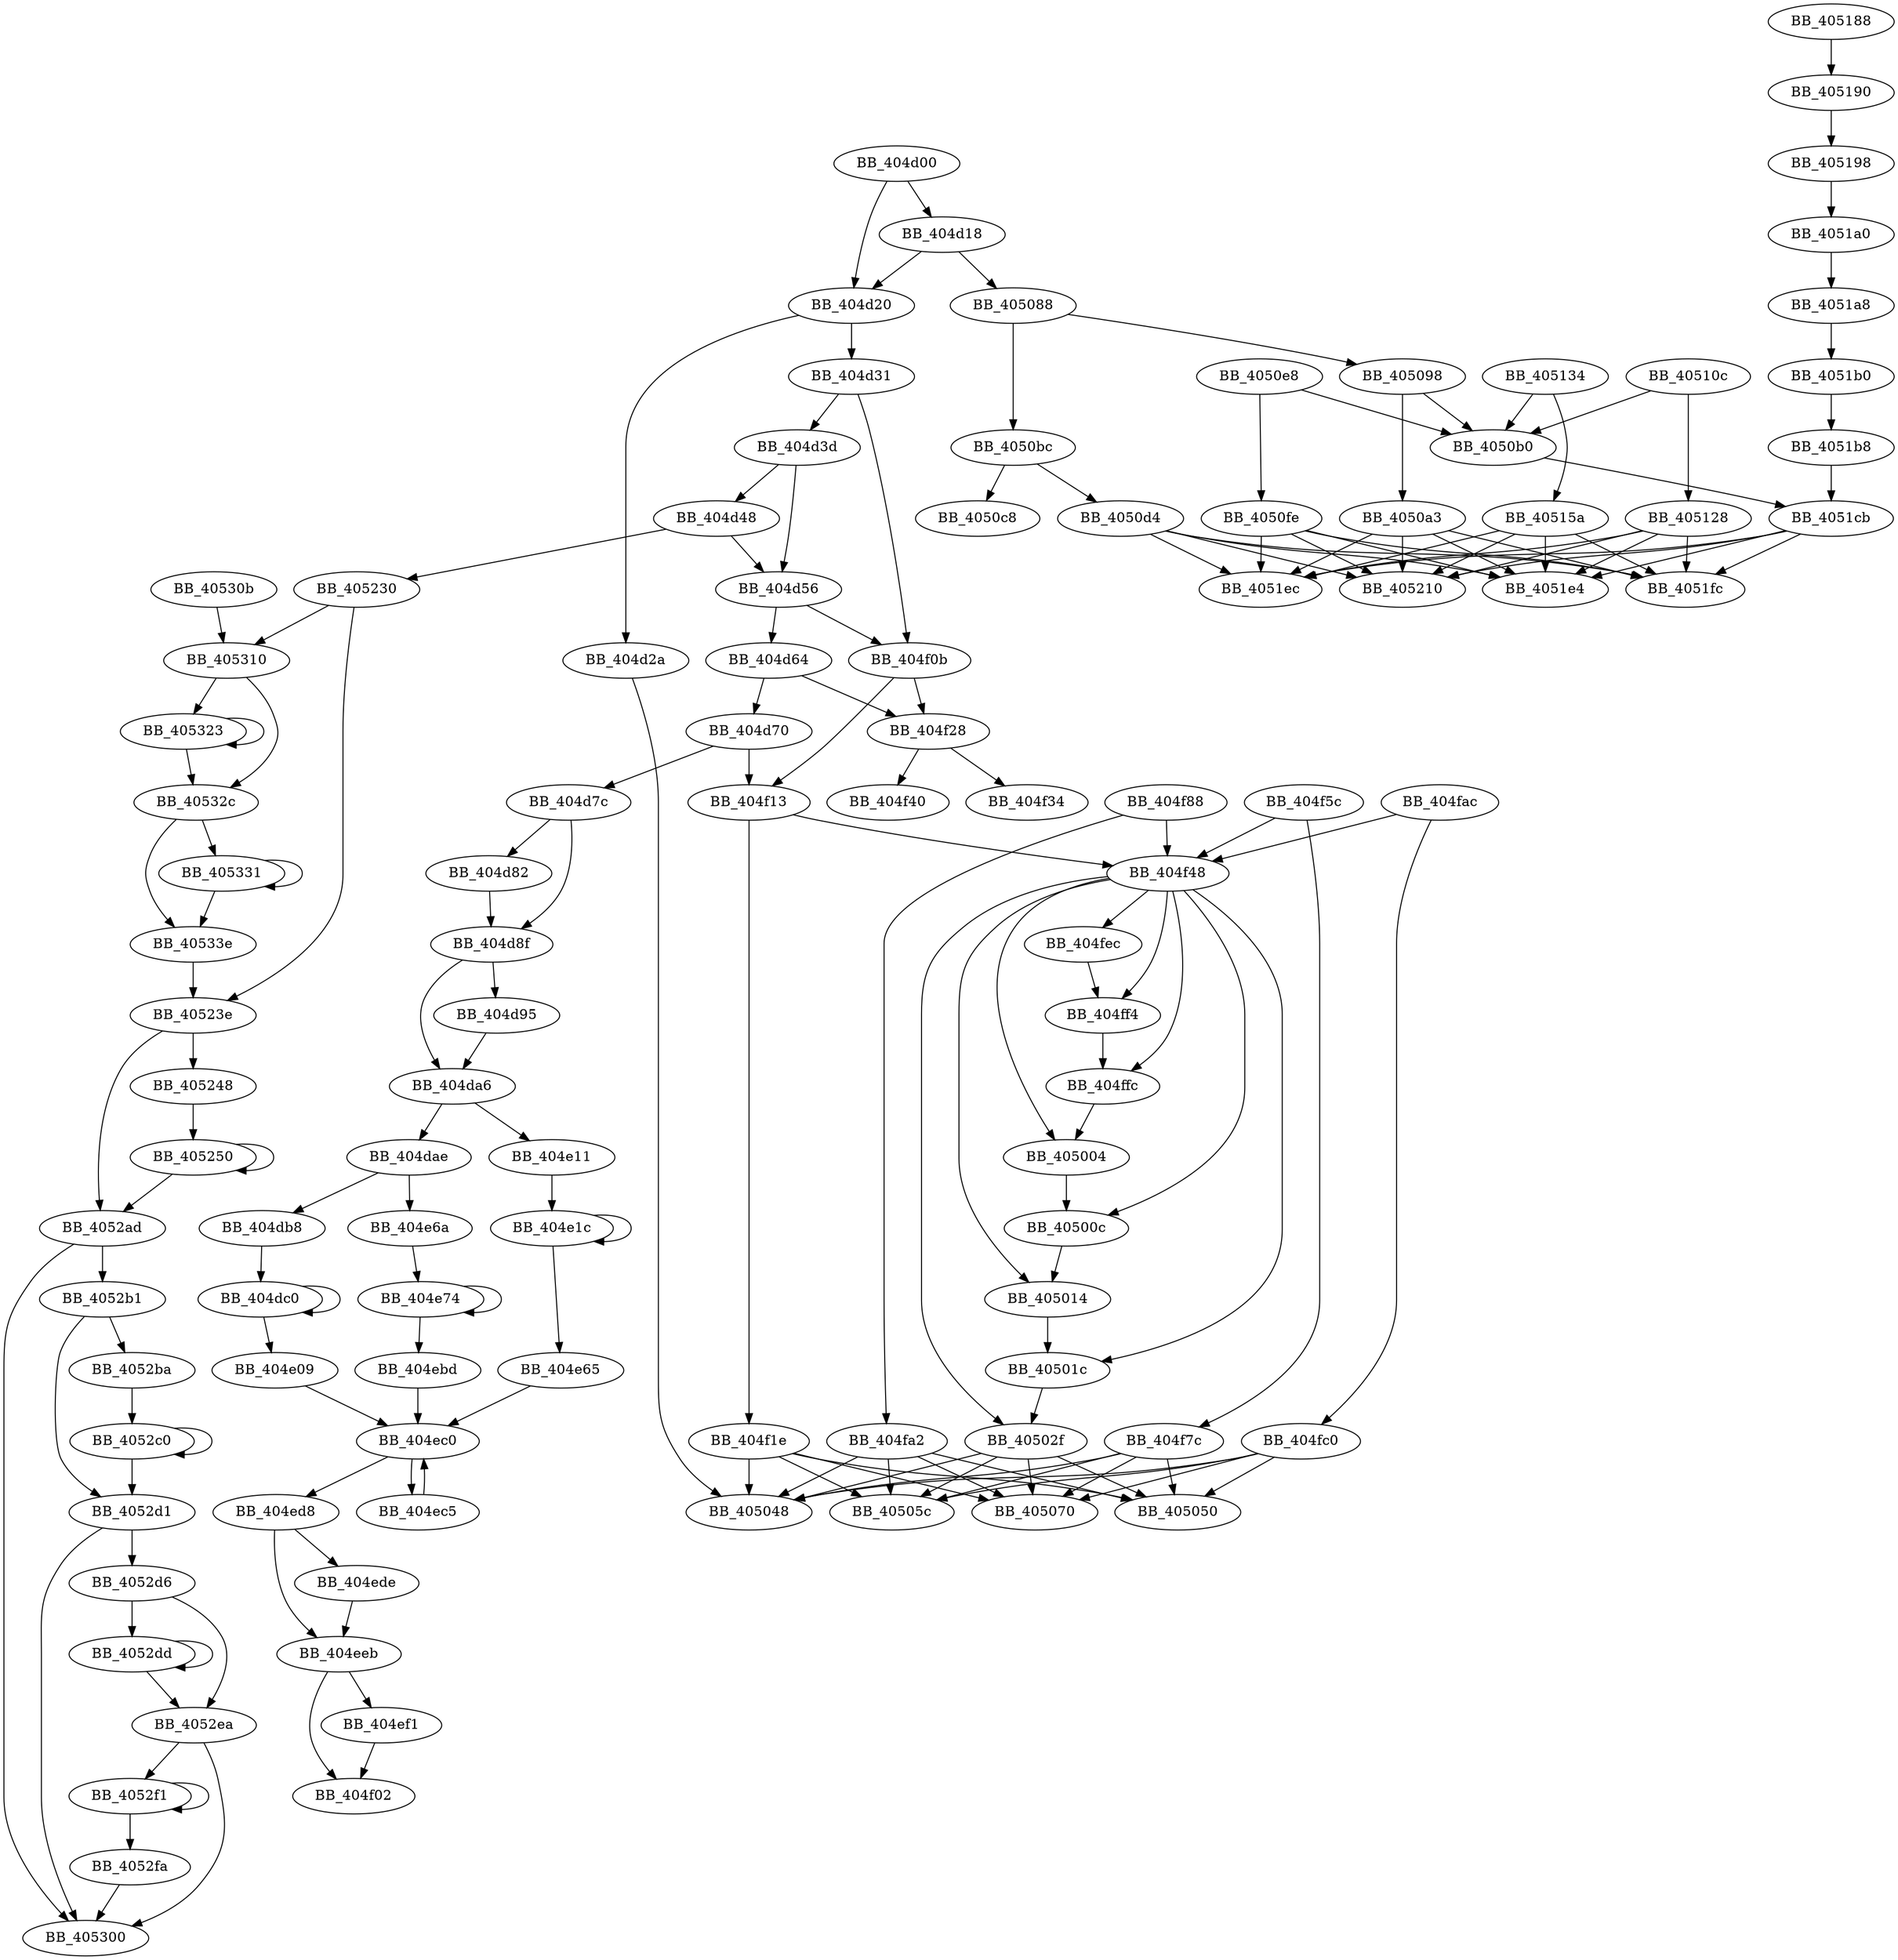 DiGraph _memmove{
BB_404d00->BB_404d18
BB_404d00->BB_404d20
BB_404d18->BB_404d20
BB_404d18->BB_405088
BB_404d20->BB_404d2a
BB_404d20->BB_404d31
BB_404d2a->BB_405048
BB_404d31->BB_404d3d
BB_404d31->BB_404f0b
BB_404d3d->BB_404d48
BB_404d3d->BB_404d56
BB_404d48->BB_404d56
BB_404d48->BB_405230
BB_404d56->BB_404d64
BB_404d56->BB_404f0b
BB_404d64->BB_404d70
BB_404d64->BB_404f28
BB_404d70->BB_404d7c
BB_404d70->BB_404f13
BB_404d7c->BB_404d82
BB_404d7c->BB_404d8f
BB_404d82->BB_404d8f
BB_404d8f->BB_404d95
BB_404d8f->BB_404da6
BB_404d95->BB_404da6
BB_404da6->BB_404dae
BB_404da6->BB_404e11
BB_404dae->BB_404db8
BB_404dae->BB_404e6a
BB_404db8->BB_404dc0
BB_404dc0->BB_404dc0
BB_404dc0->BB_404e09
BB_404e09->BB_404ec0
BB_404e11->BB_404e1c
BB_404e1c->BB_404e1c
BB_404e1c->BB_404e65
BB_404e65->BB_404ec0
BB_404e6a->BB_404e74
BB_404e74->BB_404e74
BB_404e74->BB_404ebd
BB_404ebd->BB_404ec0
BB_404ec0->BB_404ec5
BB_404ec0->BB_404ed8
BB_404ec5->BB_404ec0
BB_404ed8->BB_404ede
BB_404ed8->BB_404eeb
BB_404ede->BB_404eeb
BB_404eeb->BB_404ef1
BB_404eeb->BB_404f02
BB_404ef1->BB_404f02
BB_404f0b->BB_404f13
BB_404f0b->BB_404f28
BB_404f13->BB_404f1e
BB_404f13->BB_404f48
BB_404f1e->BB_405048
BB_404f1e->BB_405050
BB_404f1e->BB_40505c
BB_404f1e->BB_405070
BB_404f28->BB_404f34
BB_404f28->BB_404f40
BB_404f48->BB_404fec
BB_404f48->BB_404ff4
BB_404f48->BB_404ffc
BB_404f48->BB_405004
BB_404f48->BB_40500c
BB_404f48->BB_405014
BB_404f48->BB_40501c
BB_404f48->BB_40502f
BB_404f5c->BB_404f48
BB_404f5c->BB_404f7c
BB_404f7c->BB_405048
BB_404f7c->BB_405050
BB_404f7c->BB_40505c
BB_404f7c->BB_405070
BB_404f88->BB_404f48
BB_404f88->BB_404fa2
BB_404fa2->BB_405048
BB_404fa2->BB_405050
BB_404fa2->BB_40505c
BB_404fa2->BB_405070
BB_404fac->BB_404f48
BB_404fac->BB_404fc0
BB_404fc0->BB_405048
BB_404fc0->BB_405050
BB_404fc0->BB_40505c
BB_404fc0->BB_405070
BB_404fec->BB_404ff4
BB_404ff4->BB_404ffc
BB_404ffc->BB_405004
BB_405004->BB_40500c
BB_40500c->BB_405014
BB_405014->BB_40501c
BB_40501c->BB_40502f
BB_40502f->BB_405048
BB_40502f->BB_405050
BB_40502f->BB_40505c
BB_40502f->BB_405070
BB_405088->BB_405098
BB_405088->BB_4050bc
BB_405098->BB_4050a3
BB_405098->BB_4050b0
BB_4050a3->BB_4051e4
BB_4050a3->BB_4051ec
BB_4050a3->BB_4051fc
BB_4050a3->BB_405210
BB_4050b0->BB_4051cb
BB_4050bc->BB_4050c8
BB_4050bc->BB_4050d4
BB_4050d4->BB_4051e4
BB_4050d4->BB_4051ec
BB_4050d4->BB_4051fc
BB_4050d4->BB_405210
BB_4050e8->BB_4050b0
BB_4050e8->BB_4050fe
BB_4050fe->BB_4051e4
BB_4050fe->BB_4051ec
BB_4050fe->BB_4051fc
BB_4050fe->BB_405210
BB_40510c->BB_4050b0
BB_40510c->BB_405128
BB_405128->BB_4051e4
BB_405128->BB_4051ec
BB_405128->BB_4051fc
BB_405128->BB_405210
BB_405134->BB_4050b0
BB_405134->BB_40515a
BB_40515a->BB_4051e4
BB_40515a->BB_4051ec
BB_40515a->BB_4051fc
BB_40515a->BB_405210
BB_405188->BB_405190
BB_405190->BB_405198
BB_405198->BB_4051a0
BB_4051a0->BB_4051a8
BB_4051a8->BB_4051b0
BB_4051b0->BB_4051b8
BB_4051b8->BB_4051cb
BB_4051cb->BB_4051e4
BB_4051cb->BB_4051ec
BB_4051cb->BB_4051fc
BB_4051cb->BB_405210
BB_405230->BB_40523e
BB_405230->BB_405310
BB_40523e->BB_405248
BB_40523e->BB_4052ad
BB_405248->BB_405250
BB_405250->BB_405250
BB_405250->BB_4052ad
BB_4052ad->BB_4052b1
BB_4052ad->BB_405300
BB_4052b1->BB_4052ba
BB_4052b1->BB_4052d1
BB_4052ba->BB_4052c0
BB_4052c0->BB_4052c0
BB_4052c0->BB_4052d1
BB_4052d1->BB_4052d6
BB_4052d1->BB_405300
BB_4052d6->BB_4052dd
BB_4052d6->BB_4052ea
BB_4052dd->BB_4052dd
BB_4052dd->BB_4052ea
BB_4052ea->BB_4052f1
BB_4052ea->BB_405300
BB_4052f1->BB_4052f1
BB_4052f1->BB_4052fa
BB_4052fa->BB_405300
BB_40530b->BB_405310
BB_405310->BB_405323
BB_405310->BB_40532c
BB_405323->BB_405323
BB_405323->BB_40532c
BB_40532c->BB_405331
BB_40532c->BB_40533e
BB_405331->BB_405331
BB_405331->BB_40533e
BB_40533e->BB_40523e
}
